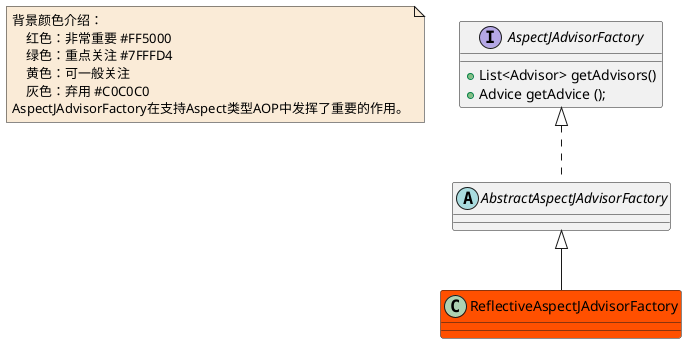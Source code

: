 @startuml

note  as N1 #FAEBD7
    背景颜色介绍：
        红色：非常重要 #FF5000
        绿色：重点关注 #7FFFD4
        黄色：可一般关注
        灰色：弃用 #C0C0C0
    AspectJAdvisorFactory在支持Aspect类型AOP中发挥了重要的作用。
end note

interface AspectJAdvisorFactory
AspectJAdvisorFactory : +List<Advisor> getAdvisors()
AspectJAdvisorFactory : +Advice getAdvice ();
abstract class AbstractAspectJAdvisorFactory
class ReflectiveAspectJAdvisorFactory #FF5000


AspectJAdvisorFactory <|.. AbstractAspectJAdvisorFactory

AbstractAspectJAdvisorFactory <|-- ReflectiveAspectJAdvisorFactory

@enduml